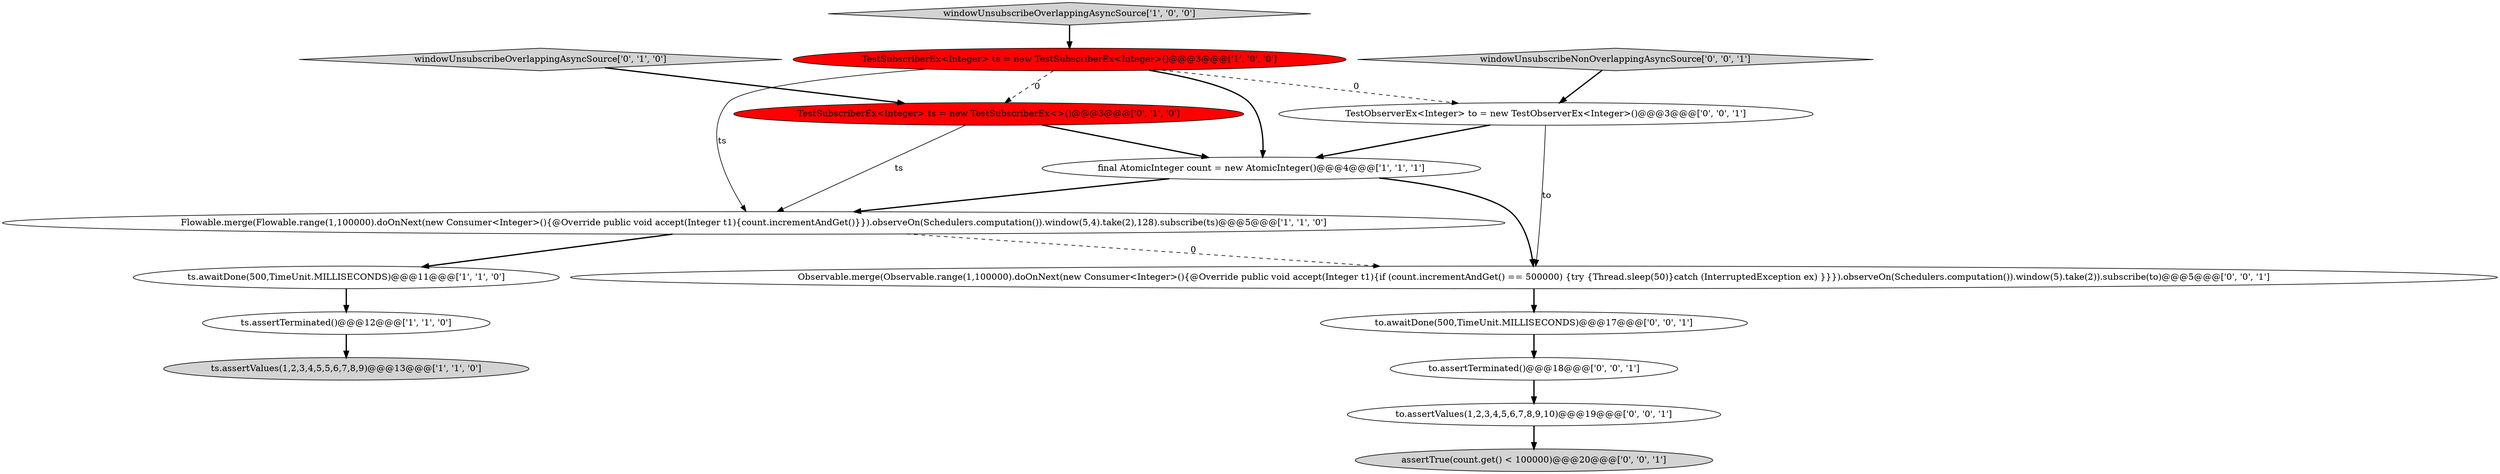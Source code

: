 digraph {
10 [style = filled, label = "to.assertTerminated()@@@18@@@['0', '0', '1']", fillcolor = white, shape = ellipse image = "AAA0AAABBB3BBB"];
12 [style = filled, label = "assertTrue(count.get() < 100000)@@@20@@@['0', '0', '1']", fillcolor = lightgray, shape = ellipse image = "AAA0AAABBB3BBB"];
4 [style = filled, label = "ts.awaitDone(500,TimeUnit.MILLISECONDS)@@@11@@@['1', '1', '0']", fillcolor = white, shape = ellipse image = "AAA0AAABBB1BBB"];
9 [style = filled, label = "to.assertValues(1,2,3,4,5,6,7,8,9,10)@@@19@@@['0', '0', '1']", fillcolor = white, shape = ellipse image = "AAA0AAABBB3BBB"];
8 [style = filled, label = "TestSubscriberEx<Integer> ts = new TestSubscriberEx<>()@@@3@@@['0', '1', '0']", fillcolor = red, shape = ellipse image = "AAA1AAABBB2BBB"];
13 [style = filled, label = "windowUnsubscribeNonOverlappingAsyncSource['0', '0', '1']", fillcolor = lightgray, shape = diamond image = "AAA0AAABBB3BBB"];
3 [style = filled, label = "final AtomicInteger count = new AtomicInteger()@@@4@@@['1', '1', '1']", fillcolor = white, shape = ellipse image = "AAA0AAABBB1BBB"];
6 [style = filled, label = "ts.assertTerminated()@@@12@@@['1', '1', '0']", fillcolor = white, shape = ellipse image = "AAA0AAABBB1BBB"];
11 [style = filled, label = "TestObserverEx<Integer> to = new TestObserverEx<Integer>()@@@3@@@['0', '0', '1']", fillcolor = white, shape = ellipse image = "AAA0AAABBB3BBB"];
15 [style = filled, label = "Observable.merge(Observable.range(1,100000).doOnNext(new Consumer<Integer>(){@Override public void accept(Integer t1){if (count.incrementAndGet() == 500000) {try {Thread.sleep(50)}catch (InterruptedException ex) }}}).observeOn(Schedulers.computation()).window(5).take(2)).subscribe(to)@@@5@@@['0', '0', '1']", fillcolor = white, shape = ellipse image = "AAA0AAABBB3BBB"];
2 [style = filled, label = "Flowable.merge(Flowable.range(1,100000).doOnNext(new Consumer<Integer>(){@Override public void accept(Integer t1){count.incrementAndGet()}}).observeOn(Schedulers.computation()).window(5,4).take(2),128).subscribe(ts)@@@5@@@['1', '1', '0']", fillcolor = white, shape = ellipse image = "AAA0AAABBB1BBB"];
5 [style = filled, label = "TestSubscriberEx<Integer> ts = new TestSubscriberEx<Integer>()@@@3@@@['1', '0', '0']", fillcolor = red, shape = ellipse image = "AAA1AAABBB1BBB"];
0 [style = filled, label = "ts.assertValues(1,2,3,4,5,5,6,7,8,9)@@@13@@@['1', '1', '0']", fillcolor = lightgray, shape = ellipse image = "AAA0AAABBB1BBB"];
7 [style = filled, label = "windowUnsubscribeOverlappingAsyncSource['0', '1', '0']", fillcolor = lightgray, shape = diamond image = "AAA0AAABBB2BBB"];
1 [style = filled, label = "windowUnsubscribeOverlappingAsyncSource['1', '0', '0']", fillcolor = lightgray, shape = diamond image = "AAA0AAABBB1BBB"];
14 [style = filled, label = "to.awaitDone(500,TimeUnit.MILLISECONDS)@@@17@@@['0', '0', '1']", fillcolor = white, shape = ellipse image = "AAA0AAABBB3BBB"];
1->5 [style = bold, label=""];
5->3 [style = bold, label=""];
15->14 [style = bold, label=""];
4->6 [style = bold, label=""];
8->3 [style = bold, label=""];
14->10 [style = bold, label=""];
6->0 [style = bold, label=""];
3->15 [style = bold, label=""];
7->8 [style = bold, label=""];
8->2 [style = solid, label="ts"];
2->4 [style = bold, label=""];
13->11 [style = bold, label=""];
2->15 [style = dashed, label="0"];
3->2 [style = bold, label=""];
5->11 [style = dashed, label="0"];
11->3 [style = bold, label=""];
11->15 [style = solid, label="to"];
5->8 [style = dashed, label="0"];
10->9 [style = bold, label=""];
9->12 [style = bold, label=""];
5->2 [style = solid, label="ts"];
}
